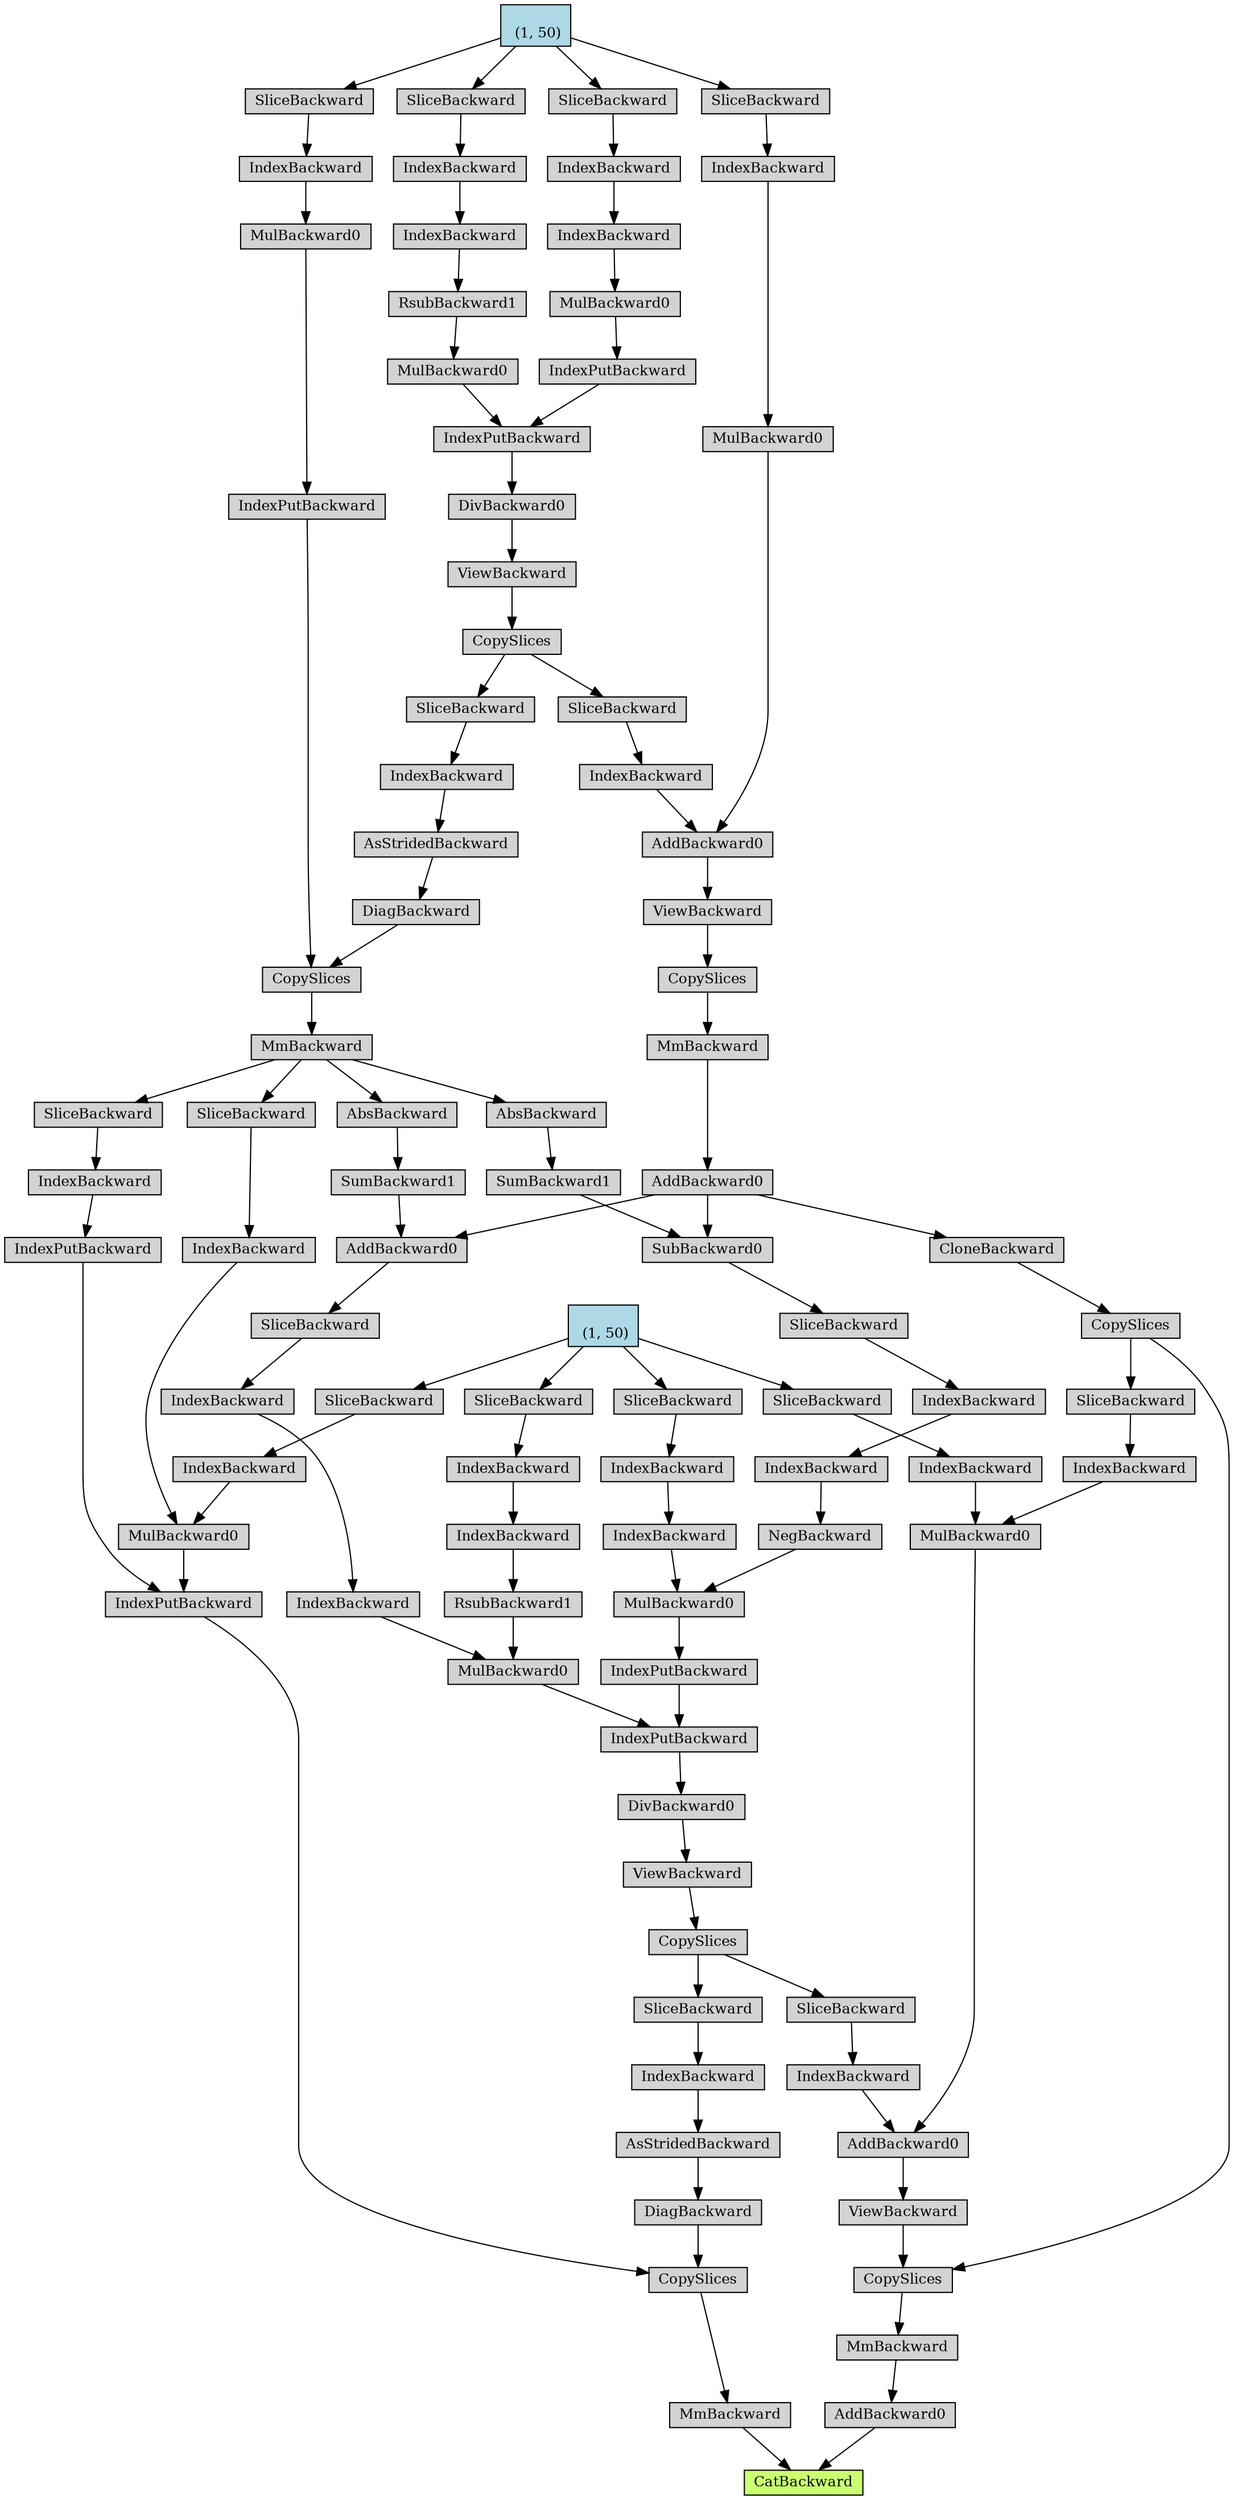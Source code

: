 digraph {
	graph [size="29.849999999999998,29.849999999999998"]
	node [align=left fontsize=12 height=0.2 ranksep=0.1 shape=box style=filled]
	139707244471120 [label=CatBackward fillcolor=darkolivegreen1]
	139707272608016 -> 139707244471120
	139707272608016 [label=MmBackward]
	139707244497488 -> 139707272608016
	139707244497488 [label=CopySlices]
	139707244497872 -> 139707244497488
	139707244497872 [label=IndexPutBackward]
	139707244498192 -> 139707244497872
	139707244498192 [label=IndexPutBackward]
	139707244498448 -> 139707244498192
	139707244498448 [label=IndexBackward]
	139707244498512 -> 139707244498448
	139707244498512 [label=SliceBackward]
	139707244498896 -> 139707244498512
	139707244498896 [label=MmBackward]
	139707244523664 -> 139707244498896
	139707244523664 [label=CopySlices]
	139707244523792 -> 139707244523664
	139707244523792 [label=IndexPutBackward]
	139707244523984 -> 139707244523792
	139707244523984 [label=MulBackward0]
	139707244524112 -> 139707244523984
	139707244524112 [label=IndexBackward]
	139707244524240 -> 139707244524112
	139707244524240 [label=SliceBackward]
	139707272609040 -> 139707244524240
	139707272609040 [label="
 (1, 50)" fillcolor=lightblue]
	139707244523856 -> 139707244523664
	139707244523856 [label=DiagBackward]
	139707244495248 -> 139707244523856
	139707244495248 [label=AsStridedBackward]
	139707244524176 -> 139707244495248
	139707244524176 [label=IndexBackward]
	139707244524368 -> 139707244524176
	139707244524368 [label=SliceBackward]
	139707244524496 -> 139707244524368
	139707244524496 [label=CopySlices]
	139707244524688 -> 139707244524496
	139707244524688 [label=ViewBackward]
	139707244524816 -> 139707244524688
	139707244524816 [label=DivBackward0]
	139707244524944 -> 139707244524816
	139707244524944 [label=IndexPutBackward]
	139707244525072 -> 139707244524944
	139707244525072 [label=IndexPutBackward]
	139707244525264 -> 139707244525072
	139707244525264 [label=MulBackward0]
	139707244525392 -> 139707244525264
	139707244525392 [label=IndexBackward]
	139707244525520 -> 139707244525392
	139707244525520 [label=IndexBackward]
	139707244525648 -> 139707244525520
	139707244525648 [label=SliceBackward]
	139707272609040 -> 139707244525648
	139707244525136 -> 139707244524944
	139707244525136 [label=MulBackward0]
	139707244525328 -> 139707244525136
	139707244525328 [label=RsubBackward1]
	139707244525584 -> 139707244525328
	139707244525584 [label=IndexBackward]
	139707244525776 -> 139707244525584
	139707244525776 [label=IndexBackward]
	139707244525904 -> 139707244525776
	139707244525904 [label=SliceBackward]
	139707272609040 -> 139707244525904
	139707244498256 -> 139707244497872
	139707244498256 [label=MulBackward0]
	139707244498064 -> 139707244498256
	139707244498064 [label=IndexBackward]
	139707244523728 -> 139707244498064
	139707244523728 [label=SliceBackward]
	139707244498896 -> 139707244523728
	139707244498832 -> 139707244498256
	139707244498832 [label=IndexBackward]
	139707244523920 -> 139707244498832
	139707244523920 [label=SliceBackward]
	139707272609360 -> 139707244523920
	139707272609360 [label="
 (1, 50)" fillcolor=lightblue]
	139707244498000 -> 139707244497488
	139707244498000 [label=DiagBackward]
	139707244498640 -> 139707244498000
	139707244498640 [label=AsStridedBackward]
	139707244524048 -> 139707244498640
	139707244524048 [label=IndexBackward]
	139707244524432 -> 139707244524048
	139707244524432 [label=SliceBackward]
	139707244524560 -> 139707244524432
	139707244524560 [label=CopySlices]
	139707244525008 -> 139707244524560
	139707244525008 [label=ViewBackward]
	139707244525456 -> 139707244525008
	139707244525456 [label=DivBackward0]
	139707244525840 -> 139707244525456
	139707244525840 [label=IndexPutBackward]
	139707244526032 -> 139707244525840
	139707244526032 [label=IndexPutBackward]
	139707244526224 -> 139707244526032
	139707244526224 [label=MulBackward0]
	139707244526352 -> 139707244526224
	139707244526352 [label=NegBackward]
	139707244526544 -> 139707244526352
	139707244526544 [label=IndexBackward]
	139707244526672 -> 139707244526544
	139707244526672 [label=IndexBackward]
	139707244526800 -> 139707244526672
	139707244526800 [label=SliceBackward]
	139707244526928 -> 139707244526800
	139707244526928 [label=SubBackward0]
	139707244527056 -> 139707244526928
	139707244527056 [label=AddBackward0]
	139707244527248 -> 139707244527056
	139707244527248 [label=MmBackward]
	139707244527376 -> 139707244527248
	139707244527376 [label=CopySlices]
	139707244527504 -> 139707244527376
	139707244527504 [label=ViewBackward]
	139707244535888 -> 139707244527504
	139707244535888 [label=AddBackward0]
	139707244536016 -> 139707244535888
	139707244536016 [label=MulBackward0]
	139707244536208 -> 139707244536016
	139707244536208 [label=IndexBackward]
	139707244536336 -> 139707244536208
	139707244536336 [label=SliceBackward]
	139707272609040 -> 139707244536336
	139707244536080 -> 139707244535888
	139707244536080 [label=IndexBackward]
	139707244536272 -> 139707244536080
	139707244536272 [label=SliceBackward]
	139707244524496 -> 139707244536272
	139707244527120 -> 139707244526928
	139707244527120 [label=SumBackward1]
	139707244527312 -> 139707244527120
	139707244527312 [label=AbsBackward]
	139707244498896 -> 139707244527312
	139707244526416 -> 139707244526224
	139707244526416 [label=IndexBackward]
	139707244526608 -> 139707244526416
	139707244526608 [label=IndexBackward]
	139707244526864 -> 139707244526608
	139707244526864 [label=SliceBackward]
	139707272609360 -> 139707244526864
	139707244526096 -> 139707244525840
	139707244526096 [label=MulBackward0]
	139707244526288 -> 139707244526096
	139707244526288 [label=IndexBackward]
	139707244526992 -> 139707244526288
	139707244526992 [label=IndexBackward]
	139707244527440 -> 139707244526992
	139707244527440 [label=SliceBackward]
	139707244535952 -> 139707244527440
	139707244535952 [label=AddBackward0]
	139707244527056 -> 139707244535952
	139707244536400 -> 139707244535952
	139707244536400 [label=SumBackward1]
	139707244536528 -> 139707244536400
	139707244536528 [label=AbsBackward]
	139707244498896 -> 139707244536528
	139707244526480 -> 139707244526096
	139707244526480 [label=RsubBackward1]
	139707244527184 -> 139707244526480
	139707244527184 [label=IndexBackward]
	139707244536144 -> 139707244527184
	139707244536144 [label=IndexBackward]
	139707244536592 -> 139707244536144
	139707244536592 [label=SliceBackward]
	139707272609360 -> 139707244536592
	139707272606288 -> 139707244471120
	139707272606288 [label=AddBackward0]
	139707244497808 -> 139707272606288
	139707244497808 [label=MmBackward]
	139707244523600 -> 139707244497808
	139707244523600 [label=CopySlices]
	139707244524624 -> 139707244523600
	139707244524624 [label=CopySlices]
	139707244525712 -> 139707244524624
	139707244525712 [label=CloneBackward]
	139707244527056 -> 139707244525712
	139707244524880 -> 139707244523600
	139707244524880 [label=ViewBackward]
	139707244525968 -> 139707244524880
	139707244525968 [label=AddBackward0]
	139707244526736 -> 139707244525968
	139707244526736 [label=MulBackward0]
	139707244536656 -> 139707244526736
	139707244536656 [label=IndexBackward]
	139707244536848 -> 139707244536656
	139707244536848 [label=SliceBackward]
	139707244524624 -> 139707244536848
	139707244536720 -> 139707244526736
	139707244536720 [label=IndexBackward]
	139707244536912 -> 139707244536720
	139707244536912 [label=SliceBackward]
	139707272609360 -> 139707244536912
	139707244527568 -> 139707244525968
	139707244527568 [label=IndexBackward]
	139707244536784 -> 139707244527568
	139707244536784 [label=SliceBackward]
	139707244524560 -> 139707244536784
}
